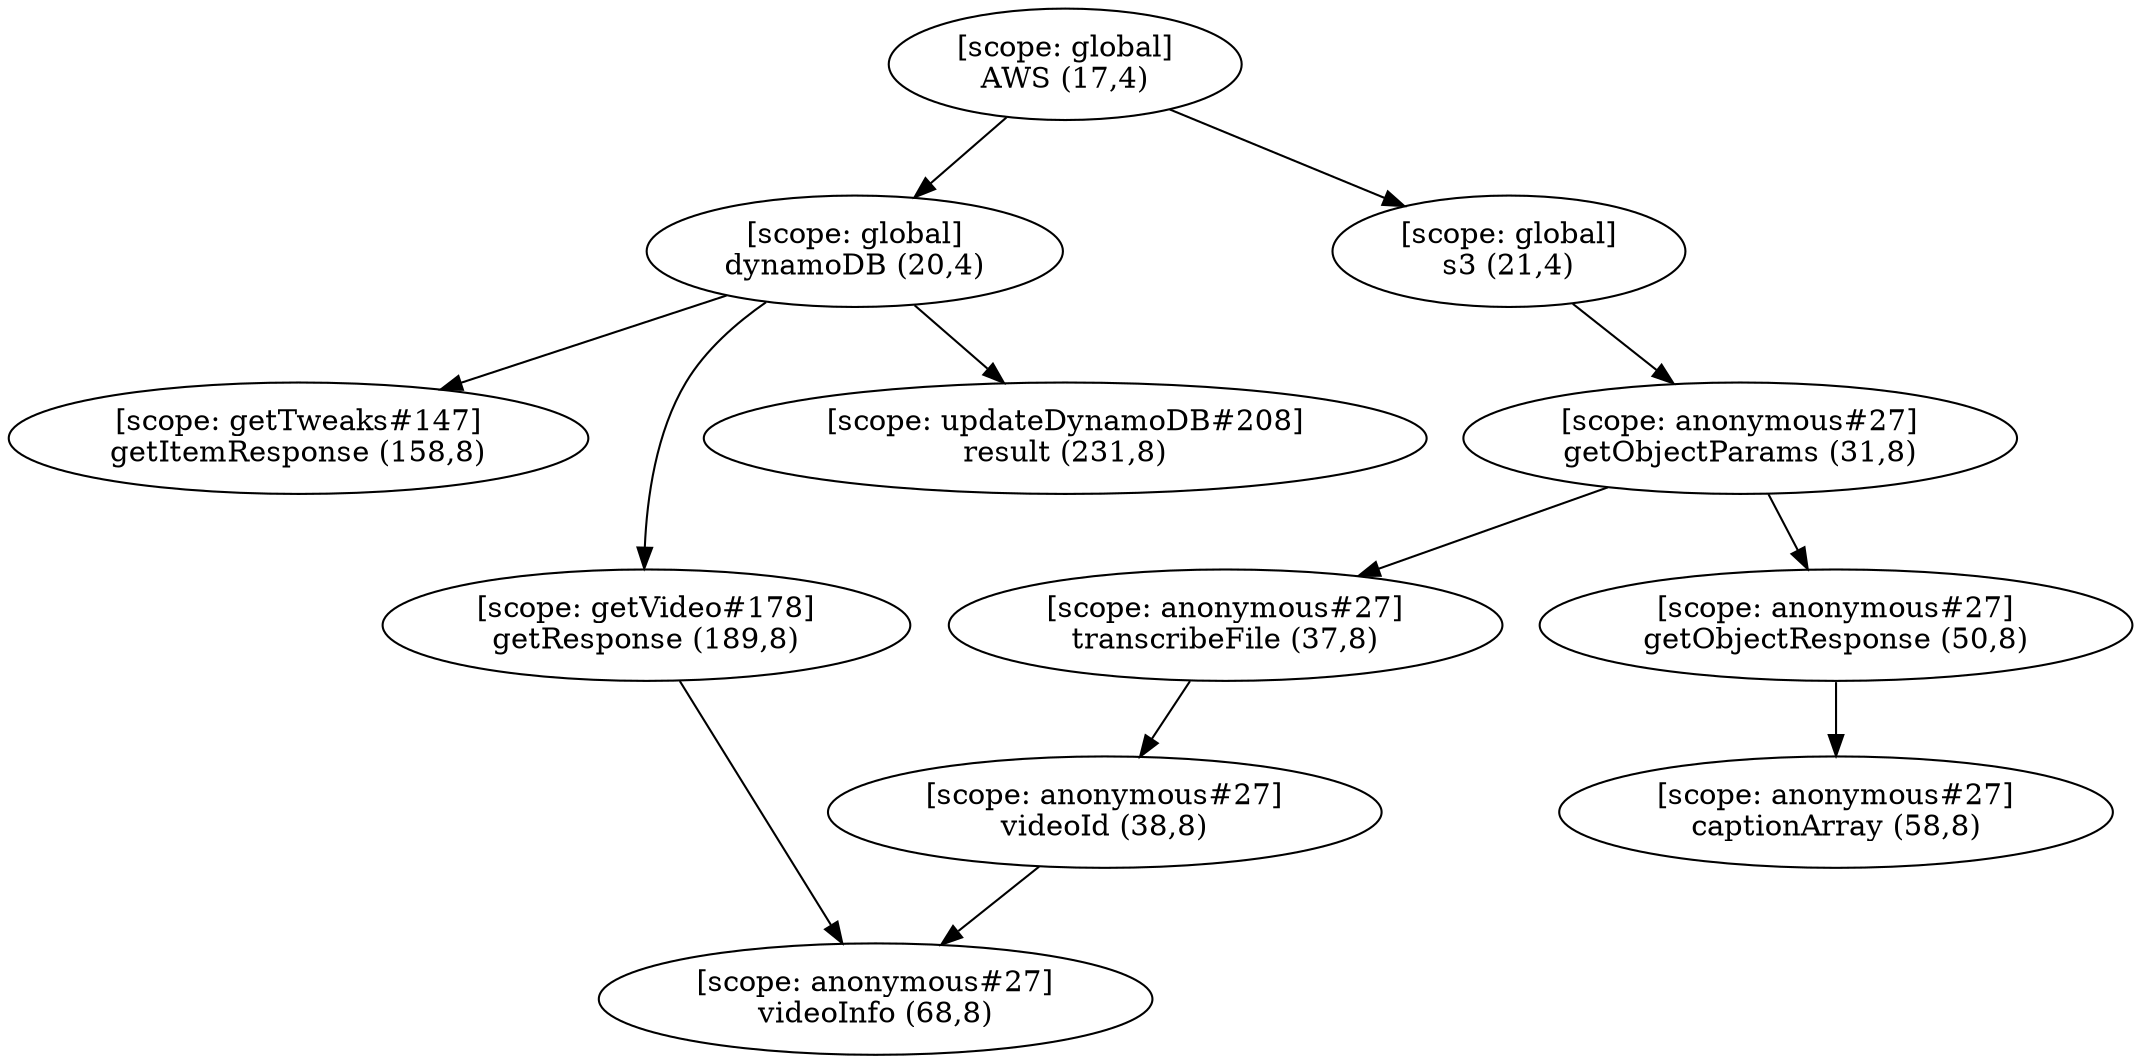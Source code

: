 digraph G {
  graph [ rankdir =TB ];
subgraph global {
  graph [ label = "Scope [global]" ];
  "[scope: global]
AWS (17,4)";
  "[scope: global]
dynamoDB (20,4)";
  "[scope: global]
s3 (21,4)";
}

subgraph anonymous_27 {
  graph [ label = "Scope [anonymous_27]" ];
  "[scope: anonymous#27]
getObjectParams (31,8)";
  "[scope: anonymous#27]
transcribeFile (37,8)";
  "[scope: anonymous#27]
videoId (38,8)";
  "[scope: anonymous#27]
getObjectResponse (50,8)";
  "[scope: anonymous#27]
captionArray (58,8)";
  "[scope: anonymous#27]
videoInfo (68,8)";
}

subgraph getTweaks_147 {
  graph [ label = "Scope [getTweaks_147]" ];
  "[scope: getTweaks#147]
getItemResponse (158,8)";
}

subgraph getVideo_178 {
  graph [ label = "Scope [getVideo_178]" ];
  "[scope: getVideo#178]
getResponse (189,8)";
}

subgraph updateDynamoDB_208 {
  graph [ label = "Scope [updateDynamoDB_208]" ];
  "[scope: updateDynamoDB#208]
result (231,8)";
}

  "[scope: global]
AWS (17,4)" -> "[scope: global]
dynamoDB (20,4)";
  "[scope: global]
AWS (17,4)" -> "[scope: global]
s3 (21,4)";
  "[scope: global]
s3 (21,4)" -> "[scope: anonymous#27]
getObjectParams (31,8)";
  "[scope: anonymous#27]
getObjectParams (31,8)" -> "[scope: anonymous#27]
transcribeFile (37,8)";
  "[scope: anonymous#27]
transcribeFile (37,8)" -> "[scope: anonymous#27]
videoId (38,8)";
  "[scope: anonymous#27]
getObjectParams (31,8)" -> "[scope: anonymous#27]
getObjectResponse (50,8)";
  "[scope: anonymous#27]
getObjectResponse (50,8)" -> "[scope: anonymous#27]
captionArray (58,8)";
  "[scope: anonymous#27]
videoId (38,8)" -> "[scope: anonymous#27]
videoInfo (68,8)";
  "[scope: global]
dynamoDB (20,4)" -> "[scope: getTweaks#147]
getItemResponse (158,8)";
  "[scope: global]
dynamoDB (20,4)" -> "[scope: getVideo#178]
getResponse (189,8)";
  "[scope: getVideo#178]
getResponse (189,8)" -> "[scope: anonymous#27]
videoInfo (68,8)";
  "[scope: global]
dynamoDB (20,4)" -> "[scope: updateDynamoDB#208]
result (231,8)";
}
